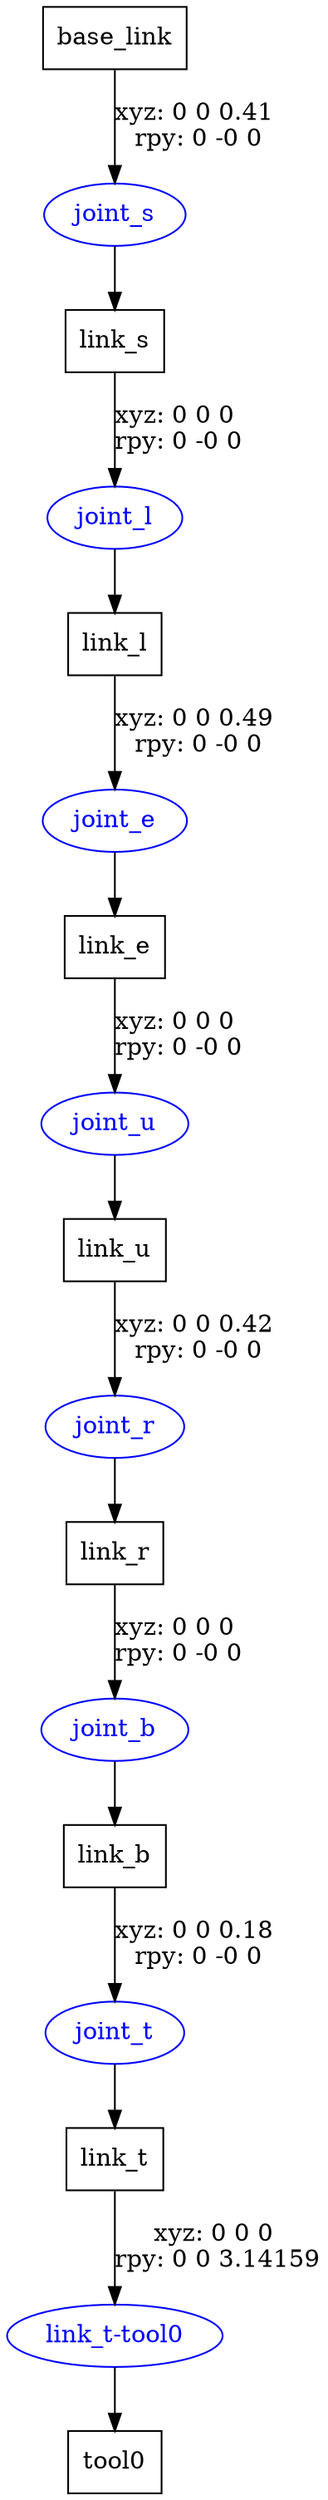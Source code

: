digraph G {
node [shape=box];
"base_link" [label="base_link"];
"link_s" [label="link_s"];
"link_l" [label="link_l"];
"link_e" [label="link_e"];
"link_u" [label="link_u"];
"link_r" [label="link_r"];
"link_b" [label="link_b"];
"link_t" [label="link_t"];
"tool0" [label="tool0"];
node [shape=ellipse, color=blue, fontcolor=blue];
"base_link" -> "joint_s" [label="xyz: 0 0 0.41 \nrpy: 0 -0 0"]
"joint_s" -> "link_s"
"link_s" -> "joint_l" [label="xyz: 0 0 0 \nrpy: 0 -0 0"]
"joint_l" -> "link_l"
"link_l" -> "joint_e" [label="xyz: 0 0 0.49 \nrpy: 0 -0 0"]
"joint_e" -> "link_e"
"link_e" -> "joint_u" [label="xyz: 0 0 0 \nrpy: 0 -0 0"]
"joint_u" -> "link_u"
"link_u" -> "joint_r" [label="xyz: 0 0 0.42 \nrpy: 0 -0 0"]
"joint_r" -> "link_r"
"link_r" -> "joint_b" [label="xyz: 0 0 0 \nrpy: 0 -0 0"]
"joint_b" -> "link_b"
"link_b" -> "joint_t" [label="xyz: 0 0 0.18 \nrpy: 0 -0 0"]
"joint_t" -> "link_t"
"link_t" -> "link_t-tool0" [label="xyz: 0 0 0 \nrpy: 0 0 3.14159"]
"link_t-tool0" -> "tool0"
}
